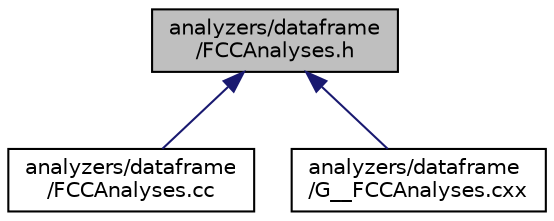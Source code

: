 digraph "analyzers/dataframe/FCCAnalyses.h"
{
 // LATEX_PDF_SIZE
  edge [fontname="Helvetica",fontsize="10",labelfontname="Helvetica",labelfontsize="10"];
  node [fontname="Helvetica",fontsize="10",shape=record];
  Node1 [label="analyzers/dataframe\l/FCCAnalyses.h",height=0.2,width=0.4,color="black", fillcolor="grey75", style="filled", fontcolor="black",tooltip=" "];
  Node1 -> Node2 [dir="back",color="midnightblue",fontsize="10",style="solid",fontname="Helvetica"];
  Node2 [label="analyzers/dataframe\l/FCCAnalyses.cc",height=0.2,width=0.4,color="black", fillcolor="white", style="filled",URL="$_f_c_c_analyses_8cc.html",tooltip=" "];
  Node1 -> Node3 [dir="back",color="midnightblue",fontsize="10",style="solid",fontname="Helvetica"];
  Node3 [label="analyzers/dataframe\l/G__FCCAnalyses.cxx",height=0.2,width=0.4,color="black", fillcolor="white", style="filled",URL="$_g_____f_c_c_analyses_8cxx.html",tooltip=" "];
}
